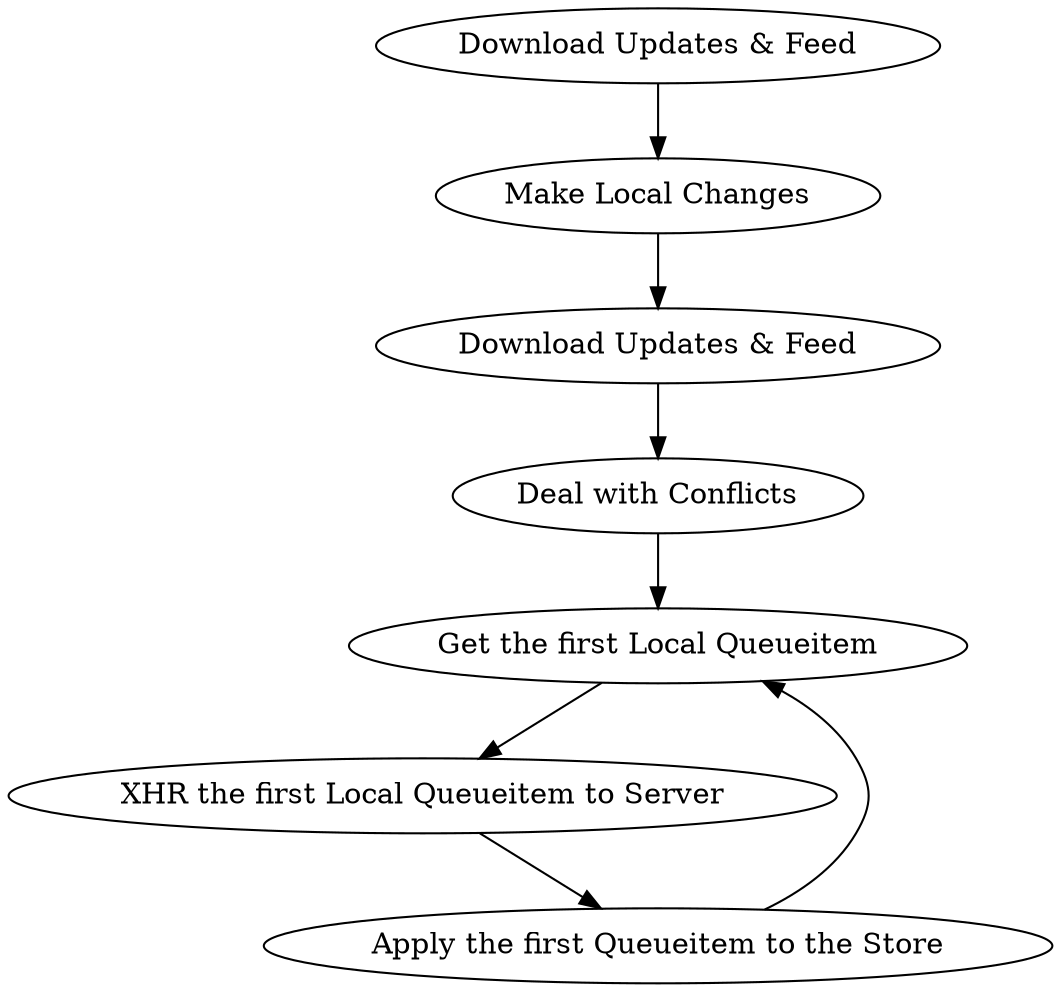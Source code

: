 digraph process {
	downloadupdates [label="Download Updates & Feed"]
	makechanges [label="Make Local Changes"];
	downloadupates2 [label="Download Updates & Feed"];
	resolveconflicts [label="Deal with Conflicts"];
	getfirst [label="Get the first Local Queueitem"];
	upload [label="XHR the first Local Queueitem to Server"];
	apply [label="Apply the first Queueitem to the Store"];
	subgraph a {
	downloadupdates;
	downloadupdates -> makechanges;
	}
	subgraph b {
	makechanges -> downloadupates2 -> resolveconflicts;
	}
	subgraph c {
	resolveconflicts -> getfirst;
	getfirst -> upload;
	upload -> apply;
	apply -> getfirst;
	}
}
